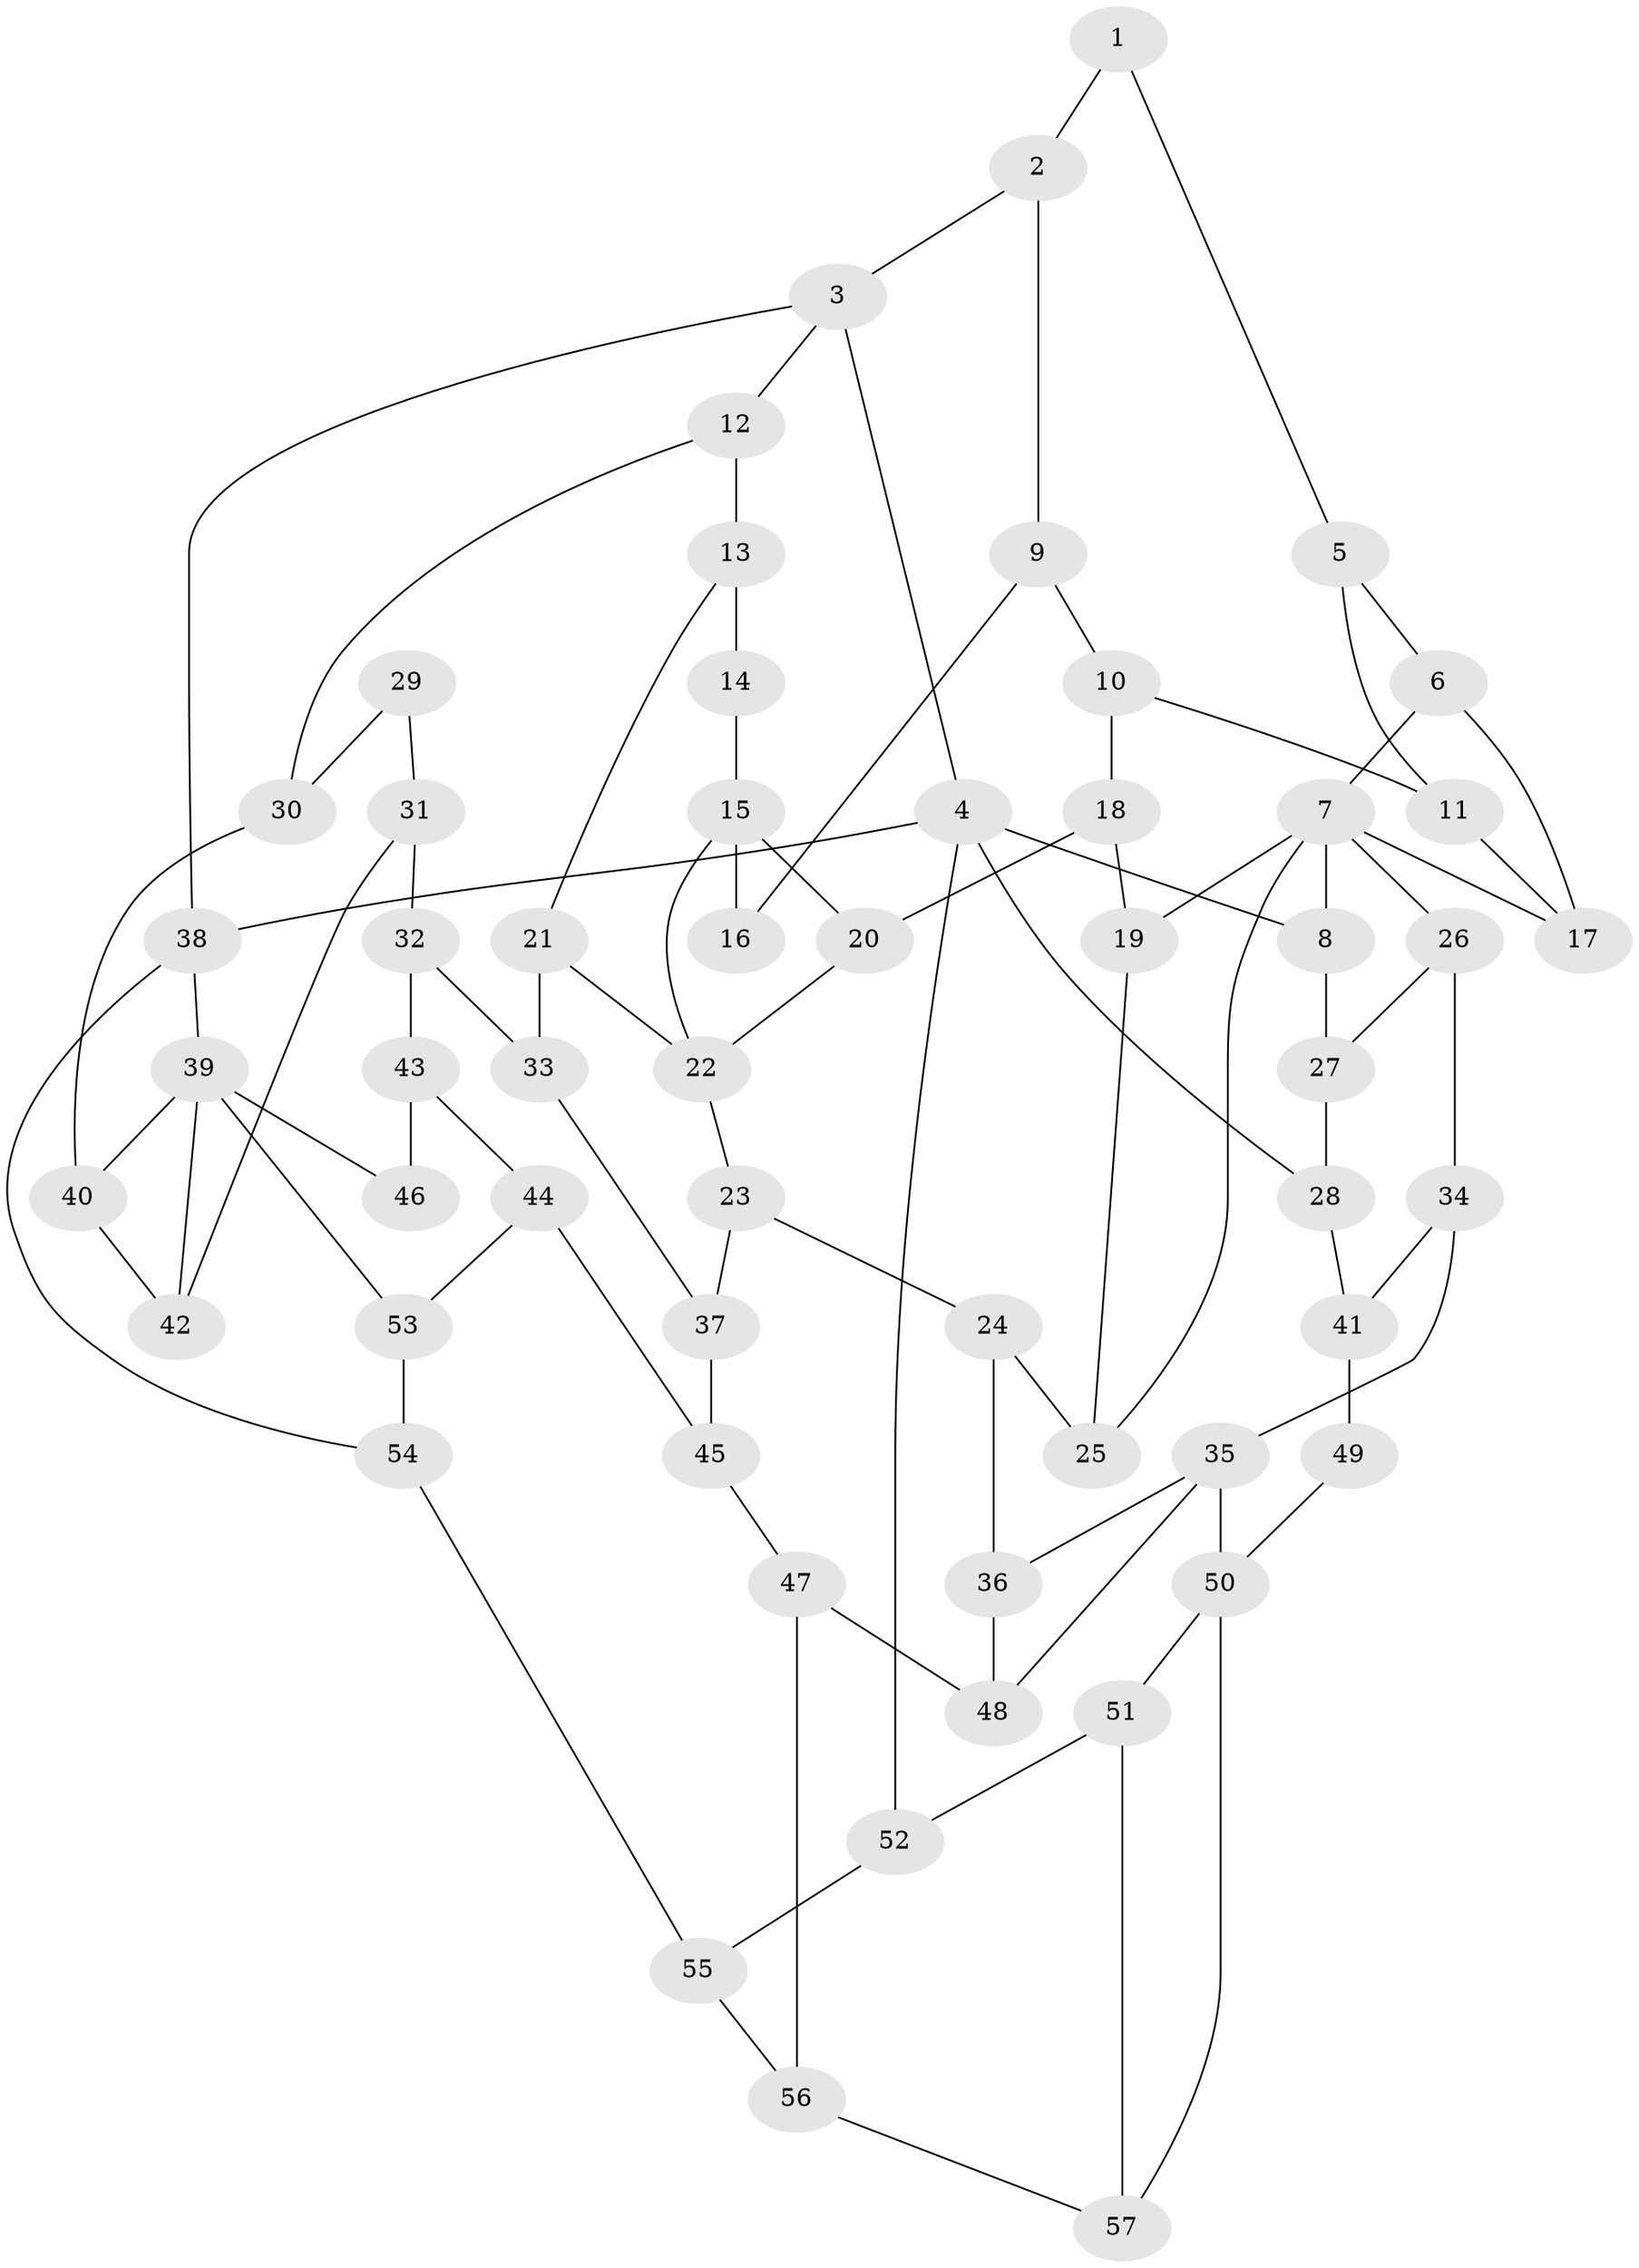 // original degree distribution, {3: 0.037037037037037035, 4: 0.2222222222222222, 5: 0.5308641975308642, 6: 0.20987654320987653}
// Generated by graph-tools (version 1.1) at 2025/54/03/04/25 22:54:28]
// undirected, 57 vertices, 89 edges
graph export_dot {
  node [color=gray90,style=filled];
  1;
  2;
  3;
  4;
  5;
  6;
  7;
  8;
  9;
  10;
  11;
  12;
  13;
  14;
  15;
  16;
  17;
  18;
  19;
  20;
  21;
  22;
  23;
  24;
  25;
  26;
  27;
  28;
  29;
  30;
  31;
  32;
  33;
  34;
  35;
  36;
  37;
  38;
  39;
  40;
  41;
  42;
  43;
  44;
  45;
  46;
  47;
  48;
  49;
  50;
  51;
  52;
  53;
  54;
  55;
  56;
  57;
  1 -- 2 [weight=1.0];
  1 -- 5 [weight=1.0];
  2 -- 3 [weight=1.0];
  2 -- 9 [weight=1.0];
  3 -- 4 [weight=1.0];
  3 -- 12 [weight=1.0];
  3 -- 38 [weight=1.0];
  4 -- 8 [weight=1.0];
  4 -- 28 [weight=1.0];
  4 -- 38 [weight=1.0];
  4 -- 52 [weight=1.0];
  5 -- 6 [weight=1.0];
  5 -- 11 [weight=1.0];
  6 -- 7 [weight=1.0];
  6 -- 17 [weight=1.0];
  7 -- 8 [weight=1.0];
  7 -- 17 [weight=1.0];
  7 -- 19 [weight=1.0];
  7 -- 25 [weight=1.0];
  7 -- 26 [weight=1.0];
  8 -- 27 [weight=1.0];
  9 -- 10 [weight=1.0];
  9 -- 16 [weight=1.0];
  10 -- 11 [weight=1.0];
  10 -- 18 [weight=1.0];
  11 -- 17 [weight=1.0];
  12 -- 13 [weight=1.0];
  12 -- 30 [weight=1.0];
  13 -- 14 [weight=2.0];
  13 -- 21 [weight=1.0];
  14 -- 15 [weight=1.0];
  15 -- 16 [weight=2.0];
  15 -- 20 [weight=1.0];
  15 -- 22 [weight=1.0];
  18 -- 19 [weight=1.0];
  18 -- 20 [weight=1.0];
  19 -- 25 [weight=1.0];
  20 -- 22 [weight=1.0];
  21 -- 22 [weight=1.0];
  21 -- 33 [weight=1.0];
  22 -- 23 [weight=1.0];
  23 -- 24 [weight=1.0];
  23 -- 37 [weight=1.0];
  24 -- 25 [weight=1.0];
  24 -- 36 [weight=1.0];
  26 -- 27 [weight=1.0];
  26 -- 34 [weight=1.0];
  27 -- 28 [weight=1.0];
  28 -- 41 [weight=1.0];
  29 -- 30 [weight=1.0];
  29 -- 31 [weight=1.0];
  30 -- 40 [weight=1.0];
  31 -- 32 [weight=1.0];
  31 -- 42 [weight=1.0];
  32 -- 33 [weight=1.0];
  32 -- 43 [weight=1.0];
  33 -- 37 [weight=1.0];
  34 -- 35 [weight=1.0];
  34 -- 41 [weight=1.0];
  35 -- 36 [weight=1.0];
  35 -- 48 [weight=1.0];
  35 -- 50 [weight=2.0];
  36 -- 48 [weight=1.0];
  37 -- 45 [weight=1.0];
  38 -- 39 [weight=1.0];
  38 -- 54 [weight=1.0];
  39 -- 40 [weight=1.0];
  39 -- 42 [weight=1.0];
  39 -- 46 [weight=2.0];
  39 -- 53 [weight=1.0];
  40 -- 42 [weight=1.0];
  41 -- 49 [weight=1.0];
  43 -- 44 [weight=1.0];
  43 -- 46 [weight=1.0];
  44 -- 45 [weight=1.0];
  44 -- 53 [weight=1.0];
  45 -- 47 [weight=1.0];
  47 -- 48 [weight=1.0];
  47 -- 56 [weight=1.0];
  49 -- 50 [weight=2.0];
  50 -- 51 [weight=1.0];
  50 -- 57 [weight=1.0];
  51 -- 52 [weight=1.0];
  51 -- 57 [weight=1.0];
  52 -- 55 [weight=1.0];
  53 -- 54 [weight=1.0];
  54 -- 55 [weight=1.0];
  55 -- 56 [weight=1.0];
  56 -- 57 [weight=1.0];
}
